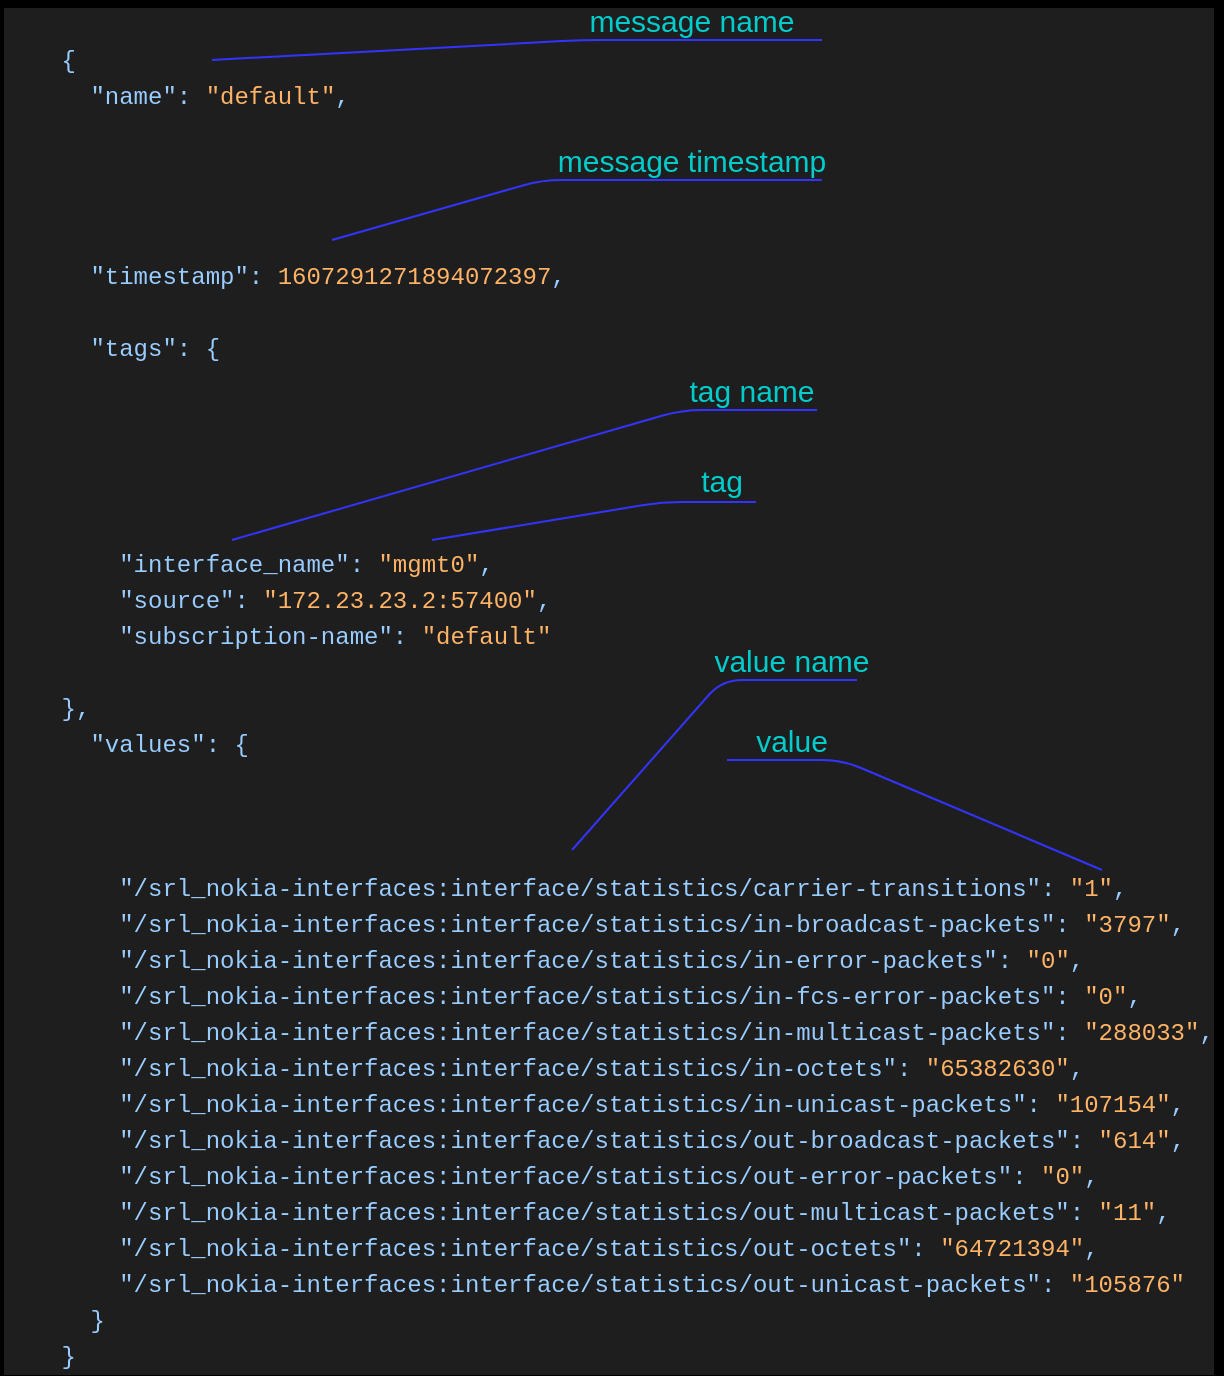 <mxfile version="13.10.9" type="github">
  <diagram id="jC4EzSezjv07qw7JDBUY" name="Page-1">
    <mxGraphModel dx="1426" dy="759" grid="1" gridSize="10" guides="1" tooltips="1" connect="1" arrows="1" fold="1" page="1" pageScale="1" pageWidth="827" pageHeight="1169" background="#000000" math="0" shadow="0">
      <root>
        <mxCell id="0" />
        <mxCell id="1" parent="0" />
        <mxCell id="nF6e6baew4v_kDPACTq--1" value="&lt;div style=&quot;background-color: rgb(30 , 30 , 30) ; font-family: &amp;#34;menlo&amp;#34; , &amp;#34;monaco&amp;#34; , &amp;#34;courier new&amp;#34; , monospace ; line-height: 18px&quot;&gt;&lt;div&gt;&lt;font color=&quot;#99ccff&quot;&gt;&amp;nbsp; &amp;nbsp;&amp;nbsp;&lt;/font&gt;&lt;/div&gt;&lt;div&gt;&lt;font color=&quot;#99ccff&quot;&gt;&amp;nbsp; &amp;nbsp; {&lt;/font&gt;&lt;/div&gt;&lt;div&gt;&lt;font color=&quot;#99ccff&quot;&gt;&amp;nbsp; &amp;nbsp; &amp;nbsp; &quot;name&quot;: &lt;/font&gt;&lt;font color=&quot;#ffb366&quot;&gt;&quot;default&quot;&lt;/font&gt;&lt;font color=&quot;#99ccff&quot;&gt;,&lt;/font&gt;&lt;/div&gt;&lt;div&gt;&lt;font color=&quot;#99ccff&quot;&gt;&lt;br&gt;&lt;/font&gt;&lt;/div&gt;&lt;div&gt;&lt;font color=&quot;#99ccff&quot;&gt;&lt;br&gt;&lt;/font&gt;&lt;/div&gt;&lt;div&gt;&lt;font color=&quot;#99ccff&quot;&gt;&lt;br&gt;&lt;/font&gt;&lt;/div&gt;&lt;div&gt;&lt;font color=&quot;#99ccff&quot;&gt;&lt;br&gt;&lt;/font&gt;&lt;/div&gt;&lt;div&gt;&lt;font color=&quot;#99ccff&quot;&gt;&amp;nbsp; &amp;nbsp; &amp;nbsp; &quot;timestamp&quot;: &lt;/font&gt;&lt;font color=&quot;#ffb366&quot;&gt;1607291271894072397&lt;/font&gt;&lt;font color=&quot;#99ccff&quot;&gt;,&lt;/font&gt;&lt;/div&gt;&lt;div&gt;&lt;font color=&quot;#99ccff&quot;&gt;&lt;br&gt;&lt;/font&gt;&lt;/div&gt;&lt;div&gt;&lt;font color=&quot;#99ccff&quot;&gt;&amp;nbsp; &amp;nbsp; &amp;nbsp; &quot;tags&quot;: {&lt;/font&gt;&lt;/div&gt;&lt;div&gt;&lt;font color=&quot;#99ccff&quot;&gt;&lt;br&gt;&lt;/font&gt;&lt;/div&gt;&lt;div&gt;&lt;font color=&quot;#99ccff&quot;&gt;&lt;br&gt;&lt;/font&gt;&lt;/div&gt;&lt;div&gt;&lt;font color=&quot;#99ccff&quot;&gt;&lt;br&gt;&lt;/font&gt;&lt;/div&gt;&lt;div&gt;&lt;font color=&quot;#99ccff&quot;&gt;&lt;br&gt;&lt;/font&gt;&lt;/div&gt;&lt;div&gt;&lt;font color=&quot;#99ccff&quot;&gt;&lt;br&gt;&lt;/font&gt;&lt;/div&gt;&lt;div&gt;&lt;font color=&quot;#99ccff&quot;&gt;&amp;nbsp; &amp;nbsp; &amp;nbsp; &amp;nbsp; &quot;interface_name&quot;: &lt;/font&gt;&lt;font color=&quot;#ffb366&quot;&gt;&quot;mgmt0&quot;&lt;/font&gt;&lt;font color=&quot;#99ccff&quot;&gt;,&lt;/font&gt;&lt;/div&gt;&lt;div&gt;&lt;font color=&quot;#99ccff&quot;&gt;&amp;nbsp; &amp;nbsp; &amp;nbsp; &amp;nbsp; &quot;source&quot;: &lt;/font&gt;&lt;font color=&quot;#ffb366&quot;&gt;&quot;172.23.23.2:57400&quot;&lt;/font&gt;&lt;font color=&quot;#99ccff&quot;&gt;,&lt;/font&gt;&lt;/div&gt;&lt;div&gt;&lt;font color=&quot;#99ccff&quot;&gt;&amp;nbsp; &amp;nbsp; &amp;nbsp; &amp;nbsp; &quot;subscription-name&quot;: &lt;/font&gt;&lt;font color=&quot;#ffb366&quot;&gt;&quot;default&quot;&lt;/font&gt;&lt;/div&gt;&lt;div&gt;&lt;font color=&quot;#99ccff&quot;&gt;&lt;br&gt;&lt;/font&gt;&lt;/div&gt;&lt;div&gt;&lt;font color=&quot;#99ccff&quot;&gt;&amp;nbsp; &amp;nbsp; },&lt;/font&gt;&lt;/div&gt;&lt;div&gt;&lt;font color=&quot;#99ccff&quot;&gt;&amp;nbsp; &amp;nbsp; &amp;nbsp; &quot;values&quot;: {&lt;/font&gt;&lt;/div&gt;&lt;div&gt;&lt;font color=&quot;#99ccff&quot;&gt;&lt;br&gt;&lt;/font&gt;&lt;/div&gt;&lt;div&gt;&lt;font color=&quot;#99ccff&quot;&gt;&lt;br&gt;&lt;/font&gt;&lt;/div&gt;&lt;div&gt;&lt;font color=&quot;#99ccff&quot;&gt;&lt;br&gt;&lt;/font&gt;&lt;/div&gt;&lt;div&gt;&lt;font color=&quot;#99ccff&quot;&gt;&amp;nbsp; &amp;nbsp; &amp;nbsp; &amp;nbsp; &quot;/srl_nokia-interfaces:interface/statistics/carrier-transitions&quot;: &lt;/font&gt;&lt;font color=&quot;#ffb366&quot;&gt;&quot;1&quot;&lt;/font&gt;&lt;font color=&quot;#99ccff&quot;&gt;,&lt;/font&gt;&lt;/div&gt;&lt;div&gt;&lt;font color=&quot;#99ccff&quot;&gt;&amp;nbsp; &amp;nbsp; &amp;nbsp; &amp;nbsp; &quot;/srl_nokia-interfaces:interface/statistics/in-broadcast-packets&quot;: &lt;/font&gt;&lt;font color=&quot;#ffb366&quot;&gt;&quot;3797&quot;&lt;/font&gt;&lt;font color=&quot;#99ccff&quot;&gt;,&lt;/font&gt;&lt;/div&gt;&lt;div&gt;&lt;font color=&quot;#99ccff&quot;&gt;&amp;nbsp; &amp;nbsp; &amp;nbsp; &amp;nbsp; &quot;/srl_nokia-interfaces:interface/statistics/in-error-packets&quot;:&lt;/font&gt;&lt;font color=&quot;#ffb366&quot;&gt; &quot;0&quot;&lt;/font&gt;&lt;font color=&quot;#99ccff&quot;&gt;,&lt;/font&gt;&lt;/div&gt;&lt;div&gt;&lt;font color=&quot;#99ccff&quot;&gt;&amp;nbsp; &amp;nbsp; &amp;nbsp; &amp;nbsp; &quot;/srl_nokia-interfaces:interface/statistics/in-fcs-error-packets&quot;: &lt;/font&gt;&lt;font color=&quot;#ffb366&quot;&gt;&quot;0&quot;&lt;/font&gt;&lt;font color=&quot;#99ccff&quot;&gt;,&lt;/font&gt;&lt;/div&gt;&lt;div&gt;&lt;font color=&quot;#99ccff&quot;&gt;&amp;nbsp; &amp;nbsp; &amp;nbsp; &amp;nbsp; &quot;/srl_nokia-interfaces:interface/statistics/in-multicast-packets&quot;: &lt;/font&gt;&lt;font color=&quot;#ffb366&quot;&gt;&quot;288033&quot;&lt;/font&gt;&lt;font color=&quot;#99ccff&quot;&gt;,&lt;/font&gt;&lt;/div&gt;&lt;div&gt;&lt;font color=&quot;#99ccff&quot;&gt;&amp;nbsp; &amp;nbsp; &amp;nbsp; &amp;nbsp; &quot;/srl_nokia-interfaces:interface/statistics/in-octets&quot;: &lt;/font&gt;&lt;font color=&quot;#ffb366&quot;&gt;&quot;65382630&quot;&lt;/font&gt;&lt;font color=&quot;#99ccff&quot;&gt;,&lt;/font&gt;&lt;/div&gt;&lt;div&gt;&lt;font color=&quot;#99ccff&quot;&gt;&amp;nbsp; &amp;nbsp; &amp;nbsp; &amp;nbsp; &quot;/srl_nokia-interfaces:interface/statistics/in-unicast-packets&quot;: &lt;/font&gt;&lt;font color=&quot;#ffb366&quot;&gt;&quot;107154&quot;&lt;/font&gt;&lt;font color=&quot;#99ccff&quot;&gt;,&lt;/font&gt;&lt;/div&gt;&lt;div&gt;&lt;font color=&quot;#99ccff&quot;&gt;&amp;nbsp; &amp;nbsp; &amp;nbsp; &amp;nbsp; &quot;/srl_nokia-interfaces:interface/statistics/out-broadcast-packets&quot;: &lt;/font&gt;&lt;font color=&quot;#ffb366&quot;&gt;&quot;614&quot;&lt;/font&gt;&lt;font color=&quot;#99ccff&quot;&gt;,&lt;/font&gt;&lt;/div&gt;&lt;div&gt;&lt;font color=&quot;#99ccff&quot;&gt;&amp;nbsp; &amp;nbsp; &amp;nbsp; &amp;nbsp; &quot;/srl_nokia-interfaces:interface/statistics/out-error-packets&quot;:&lt;/font&gt;&lt;font color=&quot;#ffb366&quot;&gt; &quot;0&quot;&lt;/font&gt;&lt;font color=&quot;#99ccff&quot;&gt;,&lt;/font&gt;&lt;/div&gt;&lt;div&gt;&lt;font color=&quot;#99ccff&quot;&gt;&amp;nbsp; &amp;nbsp; &amp;nbsp; &amp;nbsp; &quot;/srl_nokia-interfaces:interface/statistics/out-multicast-packets&quot;: &lt;/font&gt;&lt;font color=&quot;#ffb366&quot;&gt;&quot;11&quot;&lt;/font&gt;&lt;font color=&quot;#99ccff&quot;&gt;,&lt;/font&gt;&lt;/div&gt;&lt;div&gt;&lt;font color=&quot;#99ccff&quot;&gt;&amp;nbsp; &amp;nbsp; &amp;nbsp; &amp;nbsp; &quot;/srl_nokia-interfaces:interface/statistics/out-octets&quot;: &lt;/font&gt;&lt;font color=&quot;#ffb366&quot;&gt;&quot;64721394&quot;&lt;/font&gt;&lt;font color=&quot;#99ccff&quot;&gt;,&lt;/font&gt;&lt;/div&gt;&lt;div&gt;&lt;font color=&quot;#99ccff&quot;&gt;&amp;nbsp; &amp;nbsp; &amp;nbsp; &amp;nbsp; &quot;/srl_nokia-interfaces:interface/statistics/out-unicast-packets&quot;: &lt;/font&gt;&lt;font color=&quot;#ffb366&quot;&gt;&quot;105876&quot;&lt;/font&gt;&lt;/div&gt;&lt;div&gt;&lt;font color=&quot;#99ccff&quot;&gt;&amp;nbsp; &amp;nbsp; &amp;nbsp; }&lt;/font&gt;&lt;/div&gt;&lt;div&gt;&lt;font color=&quot;#99ccff&quot;&gt;&amp;nbsp; &amp;nbsp; }&lt;/font&gt;&lt;/div&gt;&lt;/div&gt;" style="text;html=1;strokeColor=none;fillColor=none;align=left;verticalAlign=middle;whiteSpace=wrap;rounded=0;" parent="1" vertex="1">
          <mxGeometry x="49" y="160" width="611" height="670" as="geometry" />
        </mxCell>
        <mxCell id="Lcy9ZIrp7mG06o5mKnow-2" value="&lt;font style=&quot;font-size: 15px&quot; color=&quot;#00cccc&quot;&gt;message name&lt;/font&gt;" style="text;html=1;strokeColor=none;fillColor=none;align=center;verticalAlign=middle;whiteSpace=wrap;rounded=0;" vertex="1" parent="1">
          <mxGeometry x="330" y="150" width="130" height="20" as="geometry" />
        </mxCell>
        <mxCell id="Lcy9ZIrp7mG06o5mKnow-10" value="&lt;font style=&quot;font-size: 15px&quot; color=&quot;#00cccc&quot;&gt;tag name&lt;/font&gt;" style="text;html=1;strokeColor=none;fillColor=none;align=center;verticalAlign=middle;whiteSpace=wrap;rounded=0;" vertex="1" parent="1">
          <mxGeometry x="360" y="335" width="130" height="20" as="geometry" />
        </mxCell>
        <mxCell id="Lcy9ZIrp7mG06o5mKnow-12" value="&lt;span style=&quot;font-size: 15px&quot;&gt;&lt;font color=&quot;#00cccc&quot;&gt;tag&lt;/font&gt;&lt;/span&gt;" style="text;html=1;strokeColor=none;fillColor=none;align=center;verticalAlign=middle;whiteSpace=wrap;rounded=0;" vertex="1" parent="1">
          <mxGeometry x="370" y="380" width="80" height="20" as="geometry" />
        </mxCell>
        <mxCell id="Lcy9ZIrp7mG06o5mKnow-13" value="&lt;span style=&quot;color: rgb(0 , 204 , 204) ; font-size: 15px&quot;&gt;message&lt;/span&gt;&lt;font style=&quot;font-size: 15px&quot; color=&quot;#00cccc&quot;&gt;&amp;nbsp;timestamp&lt;/font&gt;" style="text;html=1;strokeColor=none;fillColor=none;align=center;verticalAlign=middle;whiteSpace=wrap;rounded=0;" vertex="1" parent="1">
          <mxGeometry x="330" y="220" width="130" height="20" as="geometry" />
        </mxCell>
        <mxCell id="Lcy9ZIrp7mG06o5mKnow-15" value="&lt;font style=&quot;font-size: 15px&quot; color=&quot;#00cccc&quot;&gt;value name&lt;/font&gt;" style="text;html=1;strokeColor=none;fillColor=none;align=center;verticalAlign=middle;whiteSpace=wrap;rounded=0;" vertex="1" parent="1">
          <mxGeometry x="380" y="470" width="130" height="20" as="geometry" />
        </mxCell>
        <mxCell id="Lcy9ZIrp7mG06o5mKnow-17" value="&lt;span style=&quot;font-size: 15px&quot;&gt;&lt;font color=&quot;#00cccc&quot;&gt;value&lt;/font&gt;&lt;/span&gt;" style="text;html=1;strokeColor=none;fillColor=none;align=center;verticalAlign=middle;whiteSpace=wrap;rounded=0;" vertex="1" parent="1">
          <mxGeometry x="380" y="510" width="130" height="20" as="geometry" />
        </mxCell>
        <mxCell id="Lcy9ZIrp7mG06o5mKnow-25" value="" style="endArrow=none;html=1;strokeColor=#3333FF;entryX=0.5;entryY=0;entryDx=0;entryDy=0;exitX=1;exitY=1;exitDx=0;exitDy=0;" edge="1" parent="1" source="Lcy9ZIrp7mG06o5mKnow-13">
          <mxGeometry width="50" height="50" relative="1" as="geometry">
            <mxPoint x="390" y="440" as="sourcePoint" />
            <mxPoint x="215" y="270" as="targetPoint" />
            <Array as="points">
              <mxPoint x="320" y="240" />
            </Array>
          </mxGeometry>
        </mxCell>
        <mxCell id="Lcy9ZIrp7mG06o5mKnow-30" value="" style="endArrow=none;html=1;strokeColor=#3333FF;exitX=0.5;exitY=0;exitDx=0;exitDy=0;entryX=1;entryY=1;entryDx=0;entryDy=0;" edge="1" parent="1" target="Lcy9ZIrp7mG06o5mKnow-2">
          <mxGeometry width="50" height="50" relative="1" as="geometry">
            <mxPoint x="155" y="180" as="sourcePoint" />
            <mxPoint x="440" y="390" as="targetPoint" />
            <Array as="points">
              <mxPoint x="340" y="170" />
            </Array>
          </mxGeometry>
        </mxCell>
        <mxCell id="Lcy9ZIrp7mG06o5mKnow-32" value="" style="endArrow=none;html=1;strokeColor=#3333FF;entryX=0.75;entryY=1;entryDx=0;entryDy=0;exitX=0.5;exitY=0;exitDx=0;exitDy=0;" edge="1" parent="1" target="Lcy9ZIrp7mG06o5mKnow-10">
          <mxGeometry width="50" height="50" relative="1" as="geometry">
            <mxPoint x="165" y="420" as="sourcePoint" />
            <mxPoint x="440" y="390" as="targetPoint" />
            <Array as="points">
              <mxPoint x="390" y="355" />
            </Array>
          </mxGeometry>
        </mxCell>
        <mxCell id="Lcy9ZIrp7mG06o5mKnow-35" value="" style="endArrow=none;html=1;strokeColor=#3333FF;exitX=0.5;exitY=0;exitDx=0;exitDy=0;" edge="1" parent="1">
          <mxGeometry width="50" height="50" relative="1" as="geometry">
            <mxPoint x="265" y="420" as="sourcePoint" />
            <mxPoint x="420" y="401" as="targetPoint" />
            <Array as="points">
              <mxPoint x="380" y="401" />
              <mxPoint x="430" y="401" />
            </Array>
          </mxGeometry>
        </mxCell>
        <mxCell id="Lcy9ZIrp7mG06o5mKnow-37" value="" style="endArrow=none;html=1;strokeColor=#3333FF;exitX=0.5;exitY=0;exitDx=0;exitDy=0;entryX=0.75;entryY=1;entryDx=0;entryDy=0;" edge="1" parent="1" target="Lcy9ZIrp7mG06o5mKnow-15">
          <mxGeometry width="50" height="50" relative="1" as="geometry">
            <mxPoint x="335" y="575" as="sourcePoint" />
            <mxPoint x="440" y="470" as="targetPoint" />
            <Array as="points">
              <mxPoint x="410" y="490" />
            </Array>
          </mxGeometry>
        </mxCell>
        <mxCell id="Lcy9ZIrp7mG06o5mKnow-39" value="" style="endArrow=none;html=1;strokeColor=#3333FF;exitX=0.5;exitY=0;exitDx=0;exitDy=0;entryX=0.25;entryY=1;entryDx=0;entryDy=0;" edge="1" parent="1" target="Lcy9ZIrp7mG06o5mKnow-17">
          <mxGeometry width="50" height="50" relative="1" as="geometry">
            <mxPoint x="600" y="585" as="sourcePoint" />
            <mxPoint x="440" y="470" as="targetPoint" />
            <Array as="points">
              <mxPoint x="470" y="530" />
            </Array>
          </mxGeometry>
        </mxCell>
      </root>
    </mxGraphModel>
  </diagram>
</mxfile>
